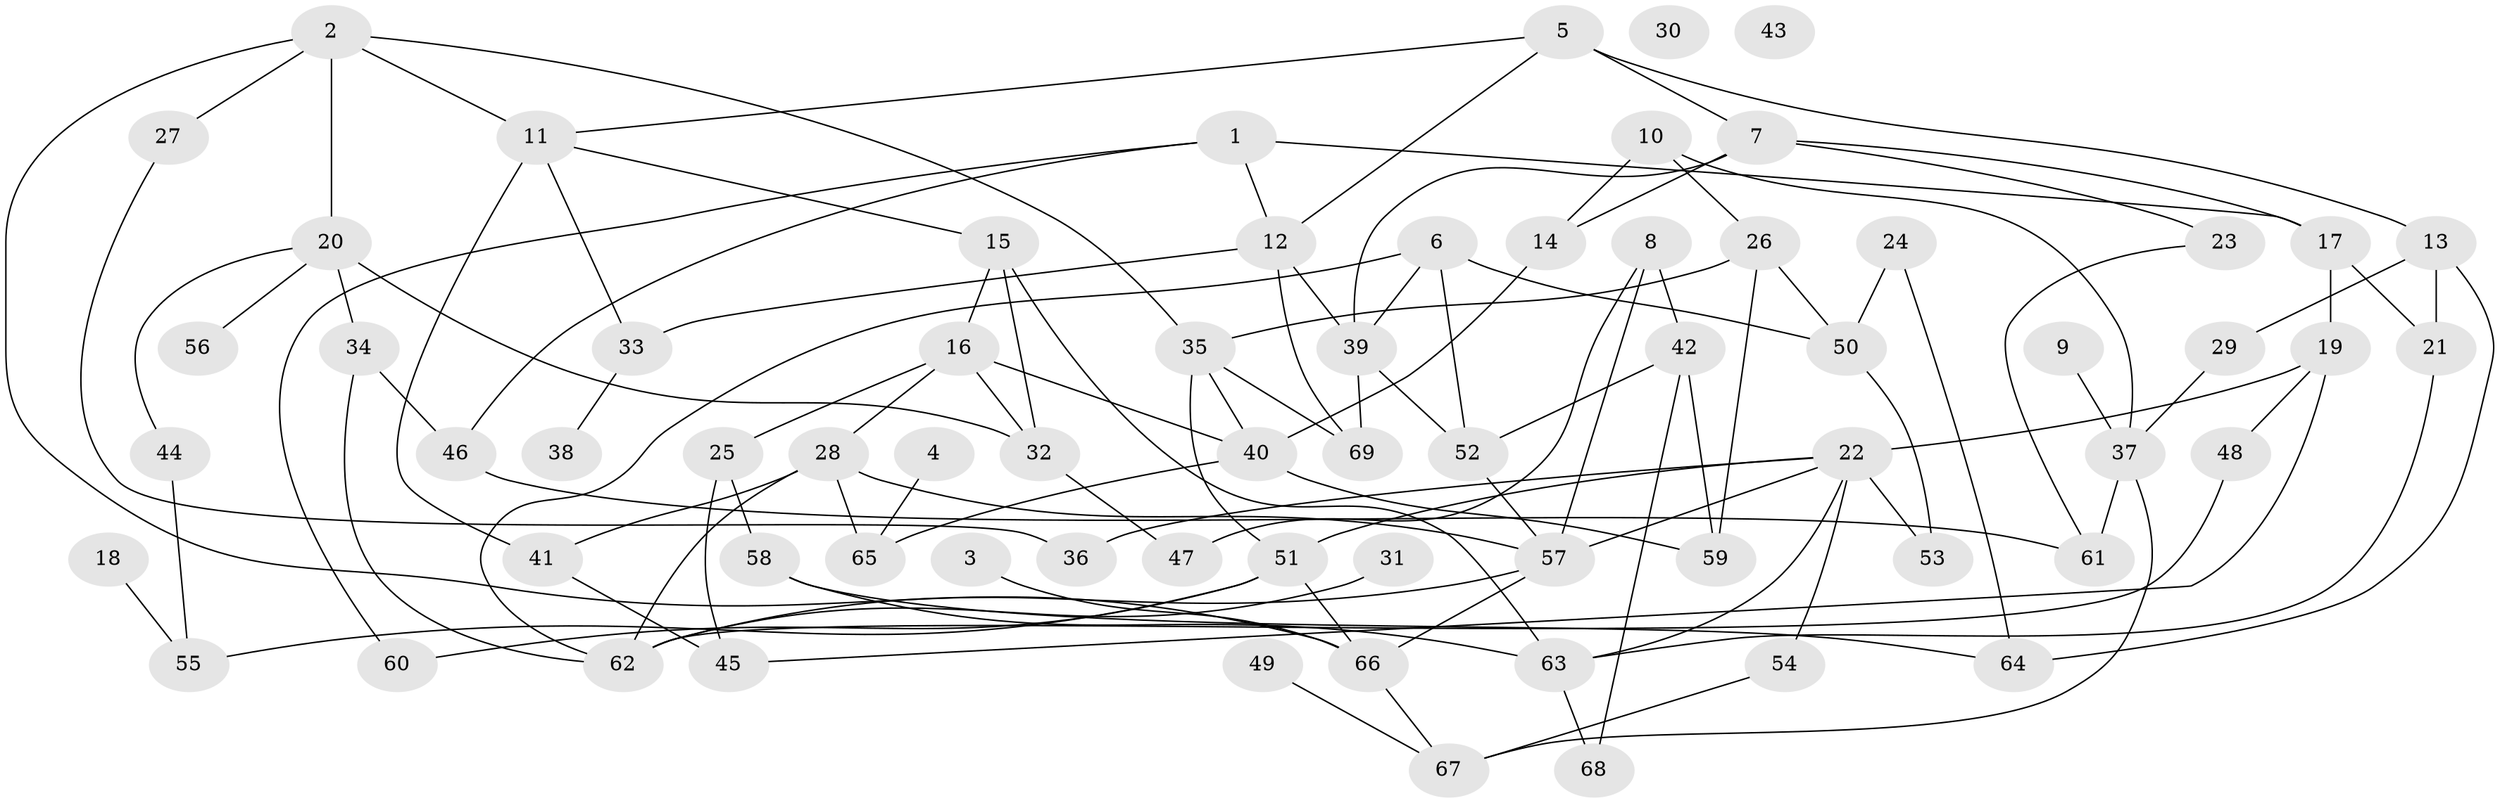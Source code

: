 // coarse degree distribution, {1: 0.15384615384615385, 7: 0.11538461538461539, 5: 0.23076923076923078, 2: 0.11538461538461539, 4: 0.15384615384615385, 6: 0.11538461538461539, 10: 0.07692307692307693, 3: 0.038461538461538464}
// Generated by graph-tools (version 1.1) at 2025/35/03/04/25 23:35:56]
// undirected, 69 vertices, 112 edges
graph export_dot {
  node [color=gray90,style=filled];
  1;
  2;
  3;
  4;
  5;
  6;
  7;
  8;
  9;
  10;
  11;
  12;
  13;
  14;
  15;
  16;
  17;
  18;
  19;
  20;
  21;
  22;
  23;
  24;
  25;
  26;
  27;
  28;
  29;
  30;
  31;
  32;
  33;
  34;
  35;
  36;
  37;
  38;
  39;
  40;
  41;
  42;
  43;
  44;
  45;
  46;
  47;
  48;
  49;
  50;
  51;
  52;
  53;
  54;
  55;
  56;
  57;
  58;
  59;
  60;
  61;
  62;
  63;
  64;
  65;
  66;
  67;
  68;
  69;
  1 -- 12;
  1 -- 17;
  1 -- 46;
  1 -- 60;
  2 -- 11;
  2 -- 20;
  2 -- 27;
  2 -- 35;
  2 -- 66;
  3 -- 66;
  4 -- 65;
  5 -- 7;
  5 -- 11;
  5 -- 12;
  5 -- 13;
  6 -- 39;
  6 -- 50;
  6 -- 52;
  6 -- 62;
  7 -- 14;
  7 -- 17;
  7 -- 23;
  7 -- 39;
  8 -- 42;
  8 -- 47;
  8 -- 57;
  9 -- 37;
  10 -- 14;
  10 -- 26;
  10 -- 37;
  11 -- 15;
  11 -- 33;
  11 -- 41;
  12 -- 33;
  12 -- 39;
  12 -- 69;
  13 -- 21;
  13 -- 29;
  13 -- 64;
  14 -- 40;
  15 -- 16;
  15 -- 32;
  15 -- 63;
  16 -- 25;
  16 -- 28;
  16 -- 32;
  16 -- 40;
  17 -- 19;
  17 -- 21;
  18 -- 55;
  19 -- 22;
  19 -- 45;
  19 -- 48;
  20 -- 32;
  20 -- 34;
  20 -- 44;
  20 -- 56;
  21 -- 63;
  22 -- 36;
  22 -- 51;
  22 -- 53;
  22 -- 54;
  22 -- 57;
  22 -- 63;
  23 -- 61;
  24 -- 50;
  24 -- 64;
  25 -- 45;
  25 -- 58;
  26 -- 35;
  26 -- 50;
  26 -- 59;
  27 -- 36;
  28 -- 41;
  28 -- 57;
  28 -- 62;
  28 -- 65;
  29 -- 37;
  31 -- 62;
  32 -- 47;
  33 -- 38;
  34 -- 46;
  34 -- 62;
  35 -- 40;
  35 -- 51;
  35 -- 69;
  37 -- 61;
  37 -- 67;
  39 -- 52;
  39 -- 69;
  40 -- 59;
  40 -- 65;
  41 -- 45;
  42 -- 52;
  42 -- 59;
  42 -- 68;
  44 -- 55;
  46 -- 61;
  48 -- 62;
  49 -- 67;
  50 -- 53;
  51 -- 55;
  51 -- 60;
  51 -- 66;
  52 -- 57;
  54 -- 67;
  57 -- 62;
  57 -- 66;
  58 -- 63;
  58 -- 64;
  63 -- 68;
  66 -- 67;
}
